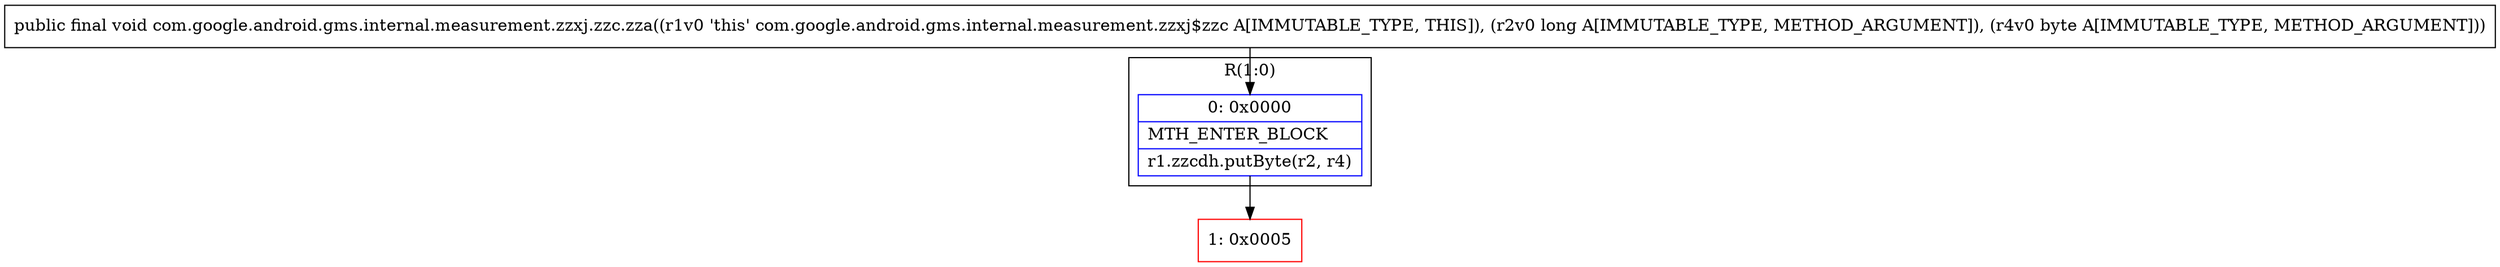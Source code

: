 digraph "CFG forcom.google.android.gms.internal.measurement.zzxj.zzc.zza(JB)V" {
subgraph cluster_Region_1663620492 {
label = "R(1:0)";
node [shape=record,color=blue];
Node_0 [shape=record,label="{0\:\ 0x0000|MTH_ENTER_BLOCK\l|r1.zzcdh.putByte(r2, r4)\l}"];
}
Node_1 [shape=record,color=red,label="{1\:\ 0x0005}"];
MethodNode[shape=record,label="{public final void com.google.android.gms.internal.measurement.zzxj.zzc.zza((r1v0 'this' com.google.android.gms.internal.measurement.zzxj$zzc A[IMMUTABLE_TYPE, THIS]), (r2v0 long A[IMMUTABLE_TYPE, METHOD_ARGUMENT]), (r4v0 byte A[IMMUTABLE_TYPE, METHOD_ARGUMENT])) }"];
MethodNode -> Node_0;
Node_0 -> Node_1;
}

